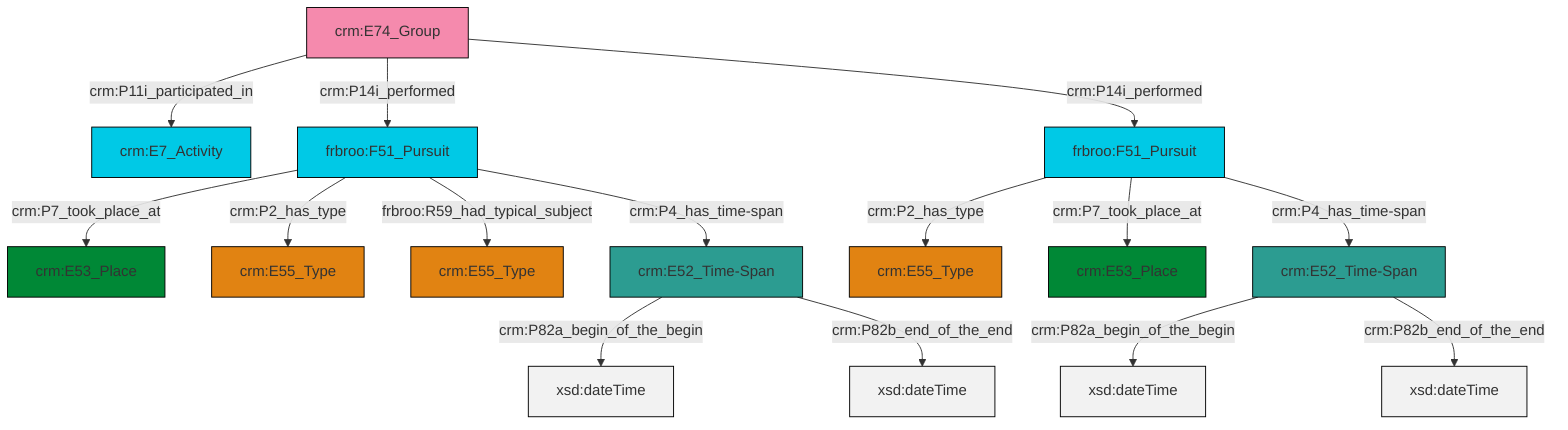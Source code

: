 graph TD
classDef Literal fill:#f2f2f2,stroke:#000000;
classDef CRM_Entity fill:#FFFFFF,stroke:#000000;
classDef Temporal_Entity fill:#00C9E6, stroke:#000000;
classDef Type fill:#E18312, stroke:#000000;
classDef Time-Span fill:#2C9C91, stroke:#000000;
classDef Appellation fill:#FFEB7F, stroke:#000000;
classDef Place fill:#008836, stroke:#000000;
classDef Persistent_Item fill:#B266B2, stroke:#000000;
classDef Conceptual_Object fill:#FFD700, stroke:#000000;
classDef Physical_Thing fill:#D2B48C, stroke:#000000;
classDef Actor fill:#f58aad, stroke:#000000;
classDef PC_Classes fill:#4ce600, stroke:#000000;
classDef Multi fill:#cccccc,stroke:#000000;

0["frbroo:F51_Pursuit"]:::Temporal_Entity -->|crm:P7_took_place_at| 1["crm:E53_Place"]:::Place
0["frbroo:F51_Pursuit"]:::Temporal_Entity -->|crm:P2_has_type| 2["crm:E55_Type"]:::Type
3["crm:E52_Time-Span"]:::Time-Span -->|crm:P82a_begin_of_the_begin| 4[xsd:dateTime]:::Literal
7["frbroo:F51_Pursuit"]:::Temporal_Entity -->|crm:P2_has_type| 8["crm:E55_Type"]:::Type
9["crm:E74_Group"]:::Actor -->|crm:P11i_participated_in| 10["crm:E7_Activity"]:::Temporal_Entity
9["crm:E74_Group"]:::Actor -->|crm:P14i_performed| 0["frbroo:F51_Pursuit"]:::Temporal_Entity
12["crm:E52_Time-Span"]:::Time-Span -->|crm:P82a_begin_of_the_begin| 13[xsd:dateTime]:::Literal
12["crm:E52_Time-Span"]:::Time-Span -->|crm:P82b_end_of_the_end| 14[xsd:dateTime]:::Literal
9["crm:E74_Group"]:::Actor -->|crm:P14i_performed| 7["frbroo:F51_Pursuit"]:::Temporal_Entity
0["frbroo:F51_Pursuit"]:::Temporal_Entity -->|frbroo:R59_had_typical_subject| 15["crm:E55_Type"]:::Type
3["crm:E52_Time-Span"]:::Time-Span -->|crm:P82b_end_of_the_end| 17[xsd:dateTime]:::Literal
7["frbroo:F51_Pursuit"]:::Temporal_Entity -->|crm:P7_took_place_at| 5["crm:E53_Place"]:::Place
0["frbroo:F51_Pursuit"]:::Temporal_Entity -->|crm:P4_has_time-span| 3["crm:E52_Time-Span"]:::Time-Span
7["frbroo:F51_Pursuit"]:::Temporal_Entity -->|crm:P4_has_time-span| 12["crm:E52_Time-Span"]:::Time-Span
